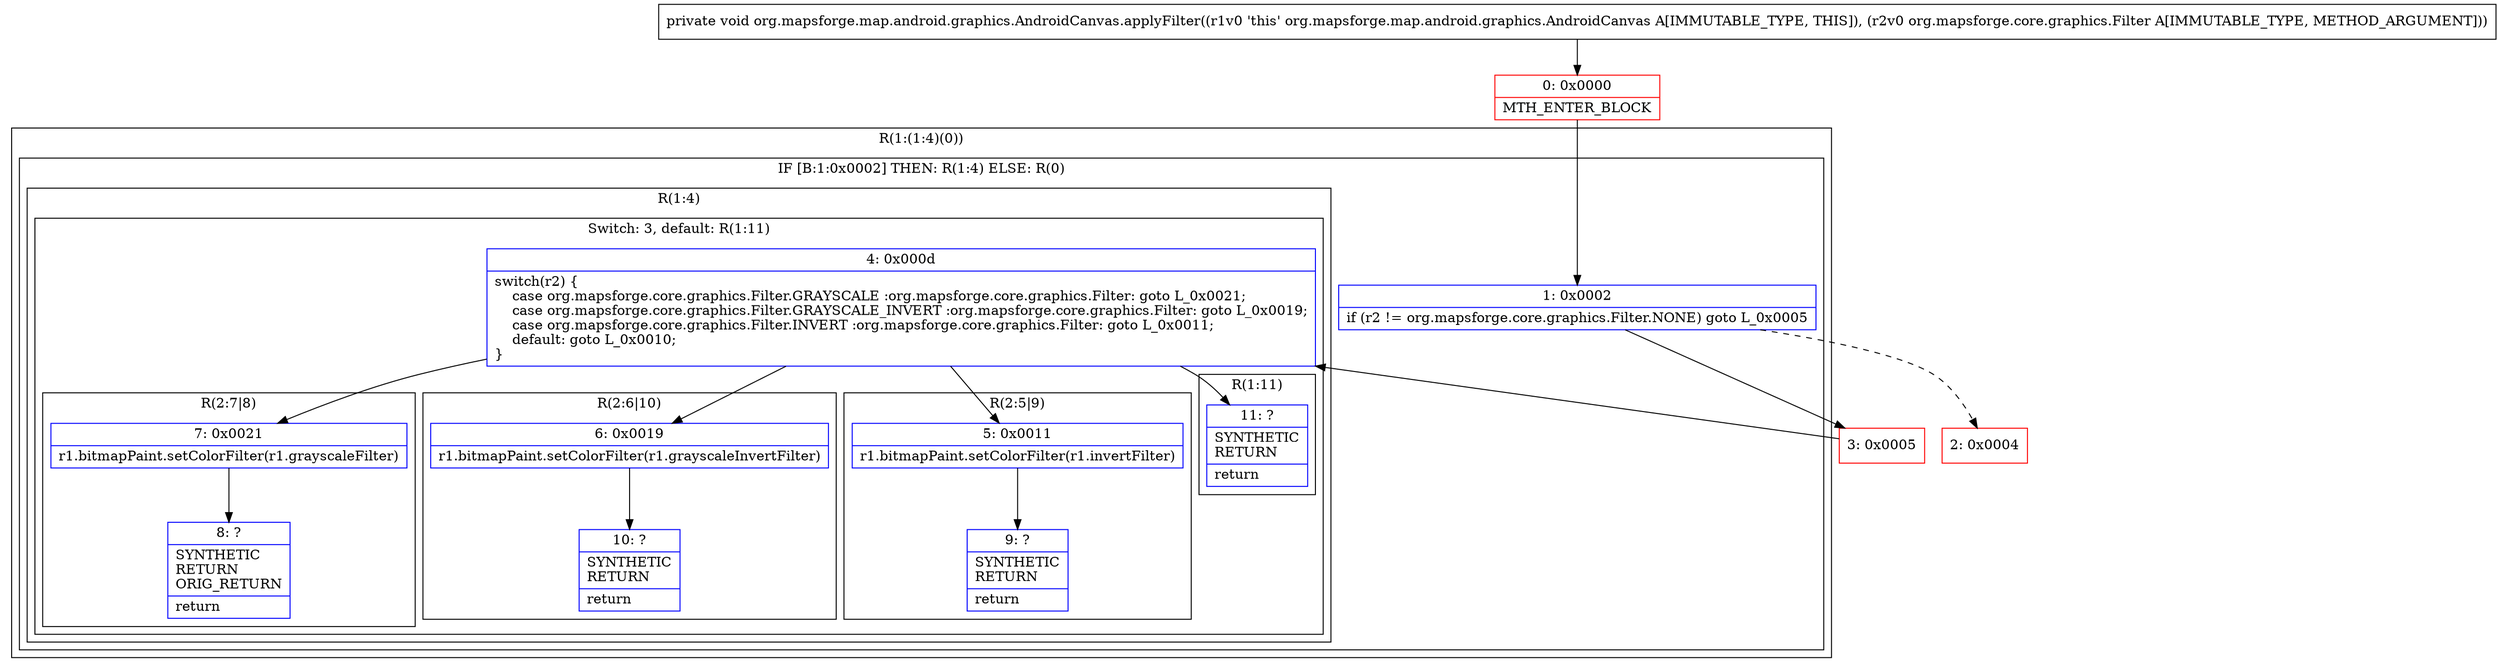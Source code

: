 digraph "CFG fororg.mapsforge.map.android.graphics.AndroidCanvas.applyFilter(Lorg\/mapsforge\/core\/graphics\/Filter;)V" {
subgraph cluster_Region_1396817934 {
label = "R(1:(1:4)(0))";
node [shape=record,color=blue];
subgraph cluster_IfRegion_314690353 {
label = "IF [B:1:0x0002] THEN: R(1:4) ELSE: R(0)";
node [shape=record,color=blue];
Node_1 [shape=record,label="{1\:\ 0x0002|if (r2 != org.mapsforge.core.graphics.Filter.NONE) goto L_0x0005\l}"];
subgraph cluster_Region_1920690552 {
label = "R(1:4)";
node [shape=record,color=blue];
subgraph cluster_SwitchRegion_444748386 {
label = "Switch: 3, default: R(1:11)";
node [shape=record,color=blue];
Node_4 [shape=record,label="{4\:\ 0x000d|switch(r2) \{\l    case org.mapsforge.core.graphics.Filter.GRAYSCALE :org.mapsforge.core.graphics.Filter: goto L_0x0021;\l    case org.mapsforge.core.graphics.Filter.GRAYSCALE_INVERT :org.mapsforge.core.graphics.Filter: goto L_0x0019;\l    case org.mapsforge.core.graphics.Filter.INVERT :org.mapsforge.core.graphics.Filter: goto L_0x0011;\l    default: goto L_0x0010;\l\}\l}"];
subgraph cluster_Region_1201578124 {
label = "R(2:7|8)";
node [shape=record,color=blue];
Node_7 [shape=record,label="{7\:\ 0x0021|r1.bitmapPaint.setColorFilter(r1.grayscaleFilter)\l}"];
Node_8 [shape=record,label="{8\:\ ?|SYNTHETIC\lRETURN\lORIG_RETURN\l|return\l}"];
}
subgraph cluster_Region_1528460045 {
label = "R(2:6|10)";
node [shape=record,color=blue];
Node_6 [shape=record,label="{6\:\ 0x0019|r1.bitmapPaint.setColorFilter(r1.grayscaleInvertFilter)\l}"];
Node_10 [shape=record,label="{10\:\ ?|SYNTHETIC\lRETURN\l|return\l}"];
}
subgraph cluster_Region_1921245631 {
label = "R(2:5|9)";
node [shape=record,color=blue];
Node_5 [shape=record,label="{5\:\ 0x0011|r1.bitmapPaint.setColorFilter(r1.invertFilter)\l}"];
Node_9 [shape=record,label="{9\:\ ?|SYNTHETIC\lRETURN\l|return\l}"];
}
subgraph cluster_Region_2056957135 {
label = "R(1:11)";
node [shape=record,color=blue];
Node_11 [shape=record,label="{11\:\ ?|SYNTHETIC\lRETURN\l|return\l}"];
}
}
}
subgraph cluster_Region_1219684816 {
label = "R(0)";
node [shape=record,color=blue];
}
}
}
Node_0 [shape=record,color=red,label="{0\:\ 0x0000|MTH_ENTER_BLOCK\l}"];
Node_2 [shape=record,color=red,label="{2\:\ 0x0004}"];
Node_3 [shape=record,color=red,label="{3\:\ 0x0005}"];
MethodNode[shape=record,label="{private void org.mapsforge.map.android.graphics.AndroidCanvas.applyFilter((r1v0 'this' org.mapsforge.map.android.graphics.AndroidCanvas A[IMMUTABLE_TYPE, THIS]), (r2v0 org.mapsforge.core.graphics.Filter A[IMMUTABLE_TYPE, METHOD_ARGUMENT])) }"];
MethodNode -> Node_0;
Node_1 -> Node_2[style=dashed];
Node_1 -> Node_3;
Node_4 -> Node_5;
Node_4 -> Node_6;
Node_4 -> Node_7;
Node_4 -> Node_11;
Node_7 -> Node_8;
Node_6 -> Node_10;
Node_5 -> Node_9;
Node_0 -> Node_1;
Node_3 -> Node_4;
}

